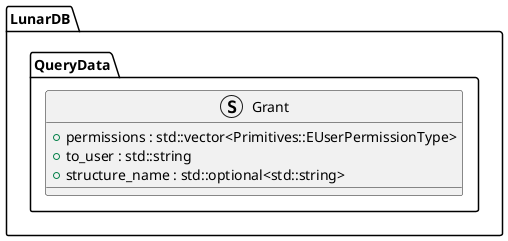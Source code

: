 @startuml Grant


namespace LunarDB.QueryData {

struct Grant {
    + permissions : std::vector<Primitives::EUserPermissionType>
    + to_user : std::string
    + structure_name : std::optional<std::string>
}

}

@enduml
